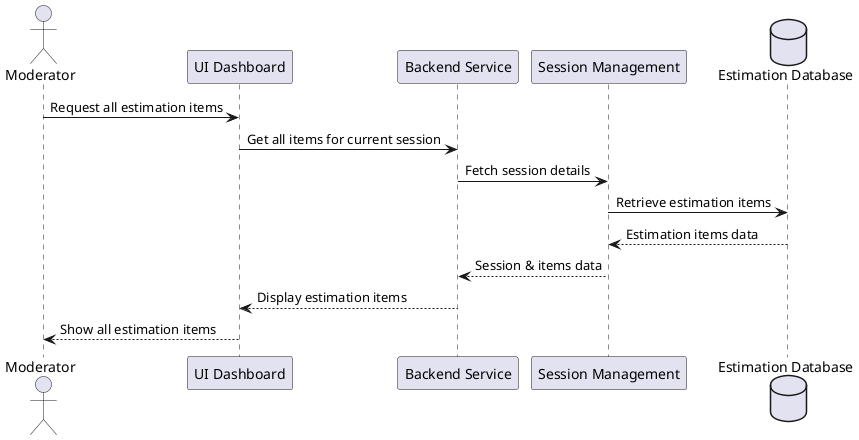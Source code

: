 @startuml
actor Moderator
participant "UI Dashboard" as Dashboard
participant "Backend Service" as Backend
participant "Session Management" as SessionManagement
database "Estimation Database" as Database

Moderator -> Dashboard: Request all estimation items
Dashboard -> Backend: Get all items for current session
Backend -> SessionManagement: Fetch session details
SessionManagement -> Database: Retrieve estimation items
Database --> SessionManagement: Estimation items data
SessionManagement --> Backend: Session & items data
Backend --> Dashboard: Display estimation items
Dashboard --> Moderator: Show all estimation items

@enduml